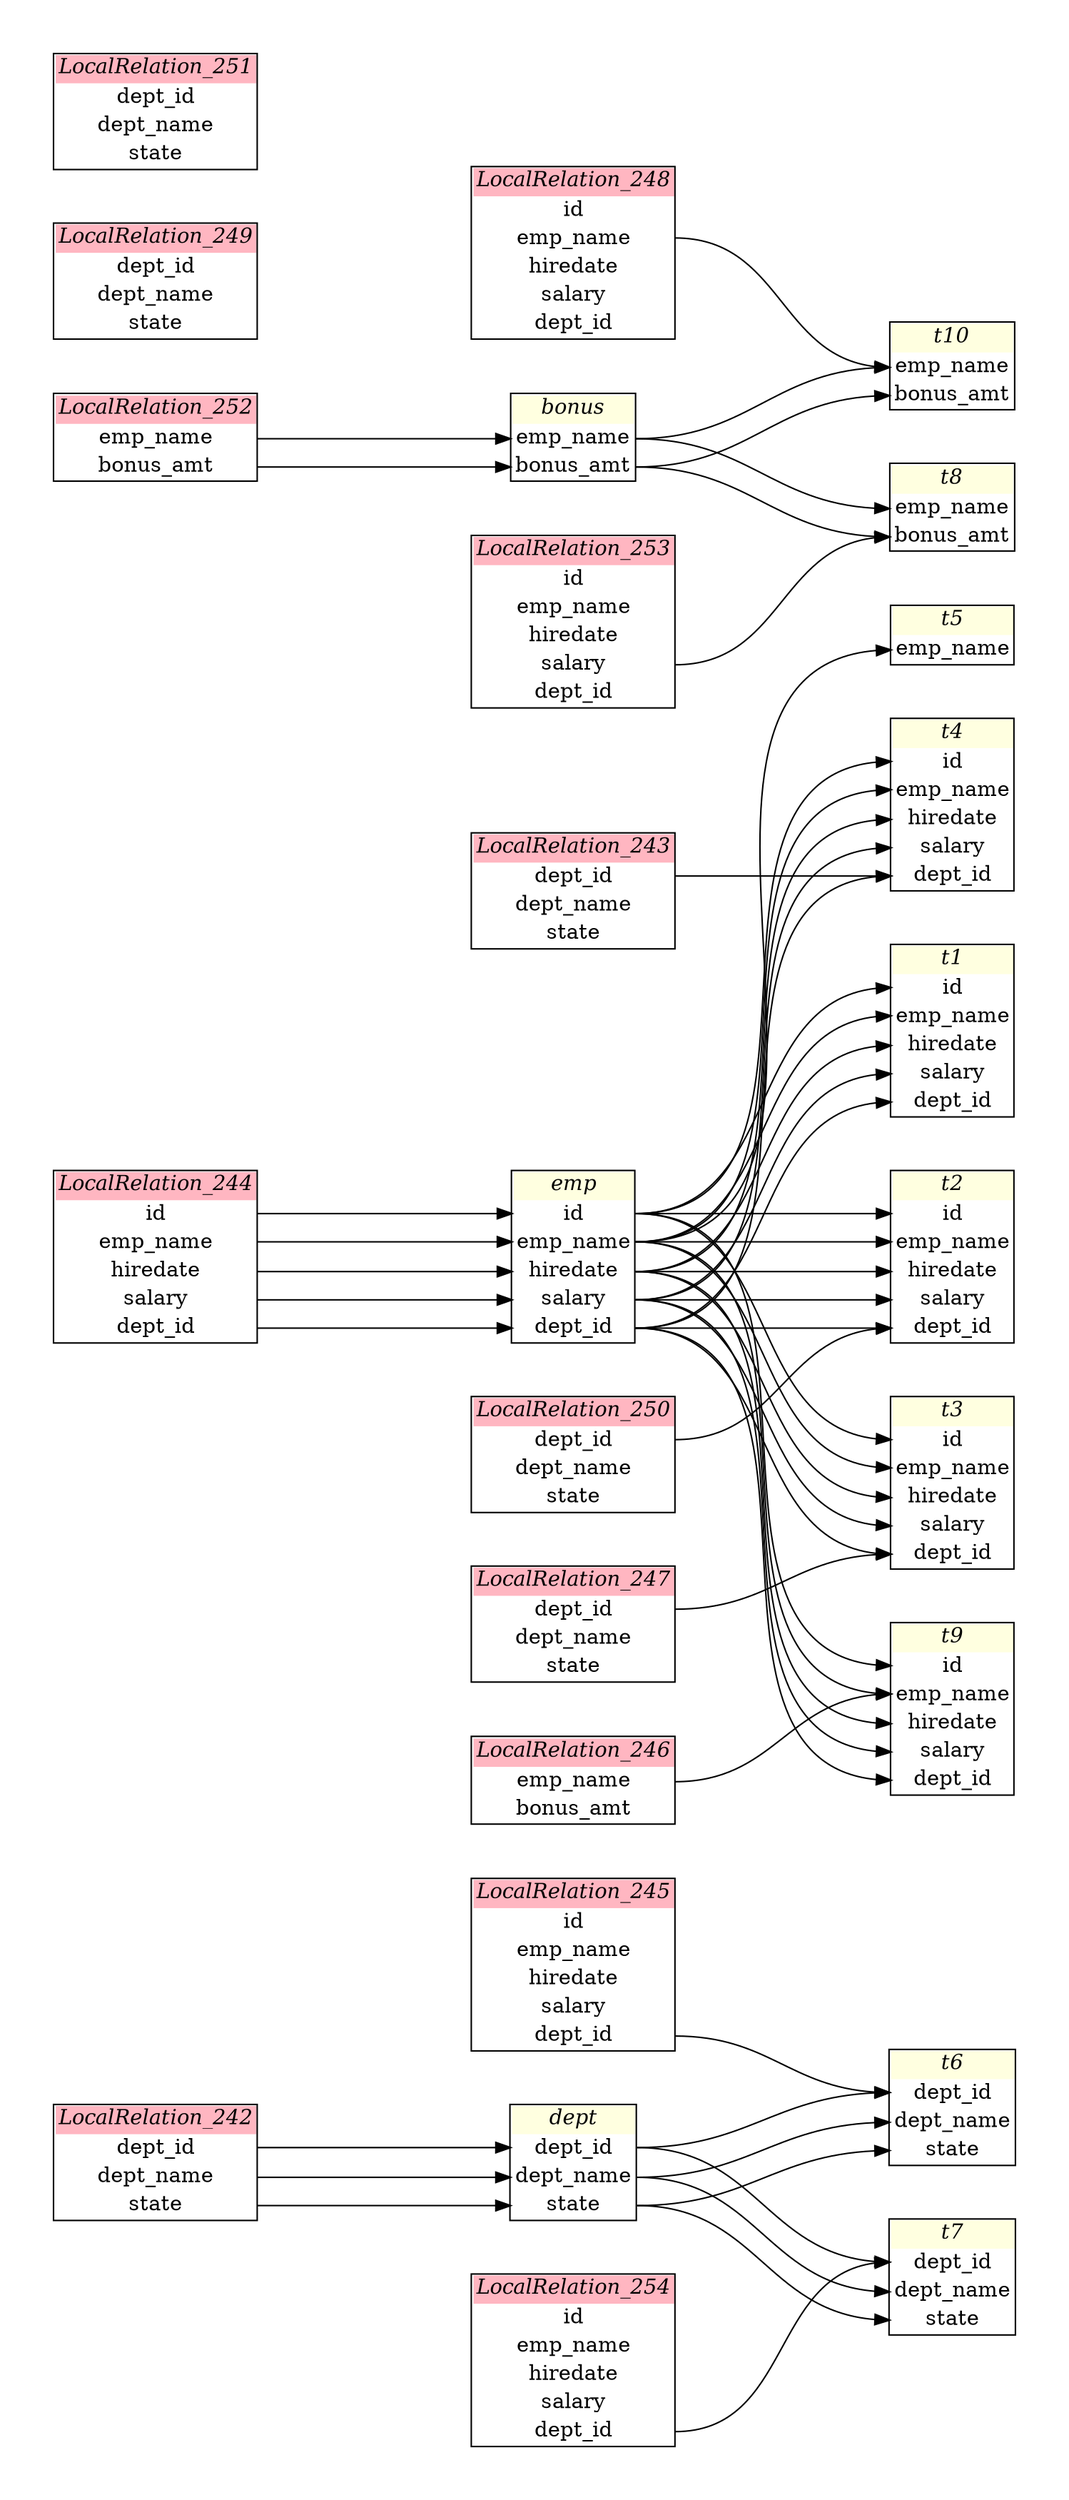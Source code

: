 // Automatically generated by SQLFlowTestSuite


digraph {
  graph [pad="0.5", nodesep="0.5", ranksep="2", fontname="Helvetica"];
  node [shape=plain]
  rankdir=LR;

  
"LocalRelation_242" [label=<
<table border="1" cellborder="0" cellspacing="0">
  <tr><td bgcolor="lightpink"><i>LocalRelation_242</i></td></tr>
  <tr><td port="0">dept_id</td></tr>
<tr><td port="1">dept_name</td></tr>
<tr><td port="2">state</td></tr>
</table>>];
           

"LocalRelation_243" [label=<
<table border="1" cellborder="0" cellspacing="0">
  <tr><td bgcolor="lightpink"><i>LocalRelation_243</i></td></tr>
  <tr><td port="0">dept_id</td></tr>
<tr><td port="1">dept_name</td></tr>
<tr><td port="2">state</td></tr>
</table>>];
           

"LocalRelation_244" [label=<
<table border="1" cellborder="0" cellspacing="0">
  <tr><td bgcolor="lightpink"><i>LocalRelation_244</i></td></tr>
  <tr><td port="0">id</td></tr>
<tr><td port="1">emp_name</td></tr>
<tr><td port="2">hiredate</td></tr>
<tr><td port="3">salary</td></tr>
<tr><td port="4">dept_id</td></tr>
</table>>];
           

"LocalRelation_245" [label=<
<table border="1" cellborder="0" cellspacing="0">
  <tr><td bgcolor="lightpink"><i>LocalRelation_245</i></td></tr>
  <tr><td port="0">id</td></tr>
<tr><td port="1">emp_name</td></tr>
<tr><td port="2">hiredate</td></tr>
<tr><td port="3">salary</td></tr>
<tr><td port="4">dept_id</td></tr>
</table>>];
           

"LocalRelation_246" [label=<
<table border="1" cellborder="0" cellspacing="0">
  <tr><td bgcolor="lightpink"><i>LocalRelation_246</i></td></tr>
  <tr><td port="0">emp_name</td></tr>
<tr><td port="1">bonus_amt</td></tr>
</table>>];
           

"LocalRelation_247" [label=<
<table border="1" cellborder="0" cellspacing="0">
  <tr><td bgcolor="lightpink"><i>LocalRelation_247</i></td></tr>
  <tr><td port="0">dept_id</td></tr>
<tr><td port="1">dept_name</td></tr>
<tr><td port="2">state</td></tr>
</table>>];
           

"LocalRelation_248" [label=<
<table border="1" cellborder="0" cellspacing="0">
  <tr><td bgcolor="lightpink"><i>LocalRelation_248</i></td></tr>
  <tr><td port="0">id</td></tr>
<tr><td port="1">emp_name</td></tr>
<tr><td port="2">hiredate</td></tr>
<tr><td port="3">salary</td></tr>
<tr><td port="4">dept_id</td></tr>
</table>>];
           

"LocalRelation_249" [label=<
<table border="1" cellborder="0" cellspacing="0">
  <tr><td bgcolor="lightpink"><i>LocalRelation_249</i></td></tr>
  <tr><td port="0">dept_id</td></tr>
<tr><td port="1">dept_name</td></tr>
<tr><td port="2">state</td></tr>
</table>>];
           

"LocalRelation_250" [label=<
<table border="1" cellborder="0" cellspacing="0">
  <tr><td bgcolor="lightpink"><i>LocalRelation_250</i></td></tr>
  <tr><td port="0">dept_id</td></tr>
<tr><td port="1">dept_name</td></tr>
<tr><td port="2">state</td></tr>
</table>>];
           

"LocalRelation_251" [label=<
<table border="1" cellborder="0" cellspacing="0">
  <tr><td bgcolor="lightpink"><i>LocalRelation_251</i></td></tr>
  <tr><td port="0">dept_id</td></tr>
<tr><td port="1">dept_name</td></tr>
<tr><td port="2">state</td></tr>
</table>>];
           

"LocalRelation_252" [label=<
<table border="1" cellborder="0" cellspacing="0">
  <tr><td bgcolor="lightpink"><i>LocalRelation_252</i></td></tr>
  <tr><td port="0">emp_name</td></tr>
<tr><td port="1">bonus_amt</td></tr>
</table>>];
           

"LocalRelation_253" [label=<
<table border="1" cellborder="0" cellspacing="0">
  <tr><td bgcolor="lightpink"><i>LocalRelation_253</i></td></tr>
  <tr><td port="0">id</td></tr>
<tr><td port="1">emp_name</td></tr>
<tr><td port="2">hiredate</td></tr>
<tr><td port="3">salary</td></tr>
<tr><td port="4">dept_id</td></tr>
</table>>];
           

"LocalRelation_254" [label=<
<table border="1" cellborder="0" cellspacing="0">
  <tr><td bgcolor="lightpink"><i>LocalRelation_254</i></td></tr>
  <tr><td port="0">id</td></tr>
<tr><td port="1">emp_name</td></tr>
<tr><td port="2">hiredate</td></tr>
<tr><td port="3">salary</td></tr>
<tr><td port="4">dept_id</td></tr>
</table>>];
           

"bonus" [label=<
<table border="1" cellborder="0" cellspacing="0">
  <tr><td bgcolor="lightyellow"><i>bonus</i></td></tr>
  <tr><td port="0">emp_name</td></tr>
<tr><td port="1">bonus_amt</td></tr>
</table>>];
           

"dept" [label=<
<table border="1" cellborder="0" cellspacing="0">
  <tr><td bgcolor="lightyellow"><i>dept</i></td></tr>
  <tr><td port="0">dept_id</td></tr>
<tr><td port="1">dept_name</td></tr>
<tr><td port="2">state</td></tr>
</table>>];
           

"emp" [label=<
<table border="1" cellborder="0" cellspacing="0">
  <tr><td bgcolor="lightyellow"><i>emp</i></td></tr>
  <tr><td port="0">id</td></tr>
<tr><td port="1">emp_name</td></tr>
<tr><td port="2">hiredate</td></tr>
<tr><td port="3">salary</td></tr>
<tr><td port="4">dept_id</td></tr>
</table>>];
           

"t1" [label=<
<table border="1" cellborder="0" cellspacing="0">
  <tr><td bgcolor="lightyellow"><i>t1</i></td></tr>
  <tr><td port="0">id</td></tr>
<tr><td port="1">emp_name</td></tr>
<tr><td port="2">hiredate</td></tr>
<tr><td port="3">salary</td></tr>
<tr><td port="4">dept_id</td></tr>
</table>>];
           

"t10" [label=<
<table border="1" cellborder="0" cellspacing="0">
  <tr><td bgcolor="lightyellow"><i>t10</i></td></tr>
  <tr><td port="0">emp_name</td></tr>
<tr><td port="1">bonus_amt</td></tr>
</table>>];
           

"t2" [label=<
<table border="1" cellborder="0" cellspacing="0">
  <tr><td bgcolor="lightyellow"><i>t2</i></td></tr>
  <tr><td port="0">id</td></tr>
<tr><td port="1">emp_name</td></tr>
<tr><td port="2">hiredate</td></tr>
<tr><td port="3">salary</td></tr>
<tr><td port="4">dept_id</td></tr>
</table>>];
           

"t3" [label=<
<table border="1" cellborder="0" cellspacing="0">
  <tr><td bgcolor="lightyellow"><i>t3</i></td></tr>
  <tr><td port="0">id</td></tr>
<tr><td port="1">emp_name</td></tr>
<tr><td port="2">hiredate</td></tr>
<tr><td port="3">salary</td></tr>
<tr><td port="4">dept_id</td></tr>
</table>>];
           

"t4" [label=<
<table border="1" cellborder="0" cellspacing="0">
  <tr><td bgcolor="lightyellow"><i>t4</i></td></tr>
  <tr><td port="0">id</td></tr>
<tr><td port="1">emp_name</td></tr>
<tr><td port="2">hiredate</td></tr>
<tr><td port="3">salary</td></tr>
<tr><td port="4">dept_id</td></tr>
</table>>];
           

"t5" [label=<
<table border="1" cellborder="0" cellspacing="0">
  <tr><td bgcolor="lightyellow"><i>t5</i></td></tr>
  <tr><td port="0">emp_name</td></tr>
</table>>];
           

"t6" [label=<
<table border="1" cellborder="0" cellspacing="0">
  <tr><td bgcolor="lightyellow"><i>t6</i></td></tr>
  <tr><td port="0">dept_id</td></tr>
<tr><td port="1">dept_name</td></tr>
<tr><td port="2">state</td></tr>
</table>>];
           

"t7" [label=<
<table border="1" cellborder="0" cellspacing="0">
  <tr><td bgcolor="lightyellow"><i>t7</i></td></tr>
  <tr><td port="0">dept_id</td></tr>
<tr><td port="1">dept_name</td></tr>
<tr><td port="2">state</td></tr>
</table>>];
           

"t8" [label=<
<table border="1" cellborder="0" cellspacing="0">
  <tr><td bgcolor="lightyellow"><i>t8</i></td></tr>
  <tr><td port="0">emp_name</td></tr>
<tr><td port="1">bonus_amt</td></tr>
</table>>];
           

"t9" [label=<
<table border="1" cellborder="0" cellspacing="0">
  <tr><td bgcolor="lightyellow"><i>t9</i></td></tr>
  <tr><td port="0">id</td></tr>
<tr><td port="1">emp_name</td></tr>
<tr><td port="2">hiredate</td></tr>
<tr><td port="3">salary</td></tr>
<tr><td port="4">dept_id</td></tr>
</table>>];
           
  "LocalRelation_242":0 -> dept:0
"LocalRelation_242":1 -> dept:1
"LocalRelation_242":2 -> dept:2
"LocalRelation_243":0 -> t4:4
"LocalRelation_244":0 -> emp:0
"LocalRelation_244":1 -> emp:1
"LocalRelation_244":2 -> emp:2
"LocalRelation_244":3 -> emp:3
"LocalRelation_244":4 -> emp:4
"LocalRelation_245":4 -> t6:0
"LocalRelation_246":0 -> t9:1
"LocalRelation_247":0 -> t3:4
"LocalRelation_248":1 -> t10:0
"LocalRelation_250":0 -> t2:4
"LocalRelation_252":0 -> bonus:0
"LocalRelation_252":1 -> bonus:1
"LocalRelation_253":3 -> t8:1
"LocalRelation_254":4 -> t7:0
"bonus":0 -> t10:0
"bonus":0 -> t8:0
"bonus":1 -> t10:1
"bonus":1 -> t8:1
"dept":0 -> t6:0
"dept":0 -> t7:0
"dept":1 -> t6:1
"dept":1 -> t7:1
"dept":2 -> t6:2
"dept":2 -> t7:2
"emp":0 -> t1:0
"emp":0 -> t2:0
"emp":0 -> t3:0
"emp":0 -> t4:0
"emp":0 -> t9:0
"emp":1 -> t1:1
"emp":1 -> t2:1
"emp":1 -> t3:1
"emp":1 -> t4:1
"emp":1 -> t5:0
"emp":1 -> t9:1
"emp":2 -> t1:2
"emp":2 -> t2:2
"emp":2 -> t3:2
"emp":2 -> t4:2
"emp":2 -> t9:2
"emp":3 -> t1:3
"emp":3 -> t2:3
"emp":3 -> t3:3
"emp":3 -> t4:3
"emp":3 -> t9:3
"emp":4 -> t1:4
"emp":4 -> t2:4
"emp":4 -> t3:4
"emp":4 -> t4:4
"emp":4 -> t9:4
}
       